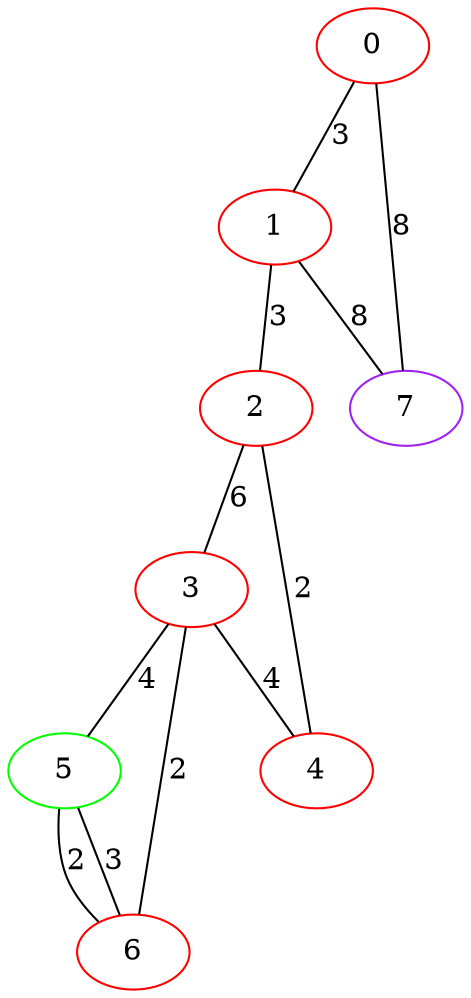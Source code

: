 graph "" {
0 [color=red, weight=1];
1 [color=red, weight=1];
2 [color=red, weight=1];
3 [color=red, weight=1];
4 [color=red, weight=1];
5 [color=green, weight=2];
6 [color=red, weight=1];
7 [color=purple, weight=4];
0 -- 1  [key=0, label=3];
0 -- 7  [key=0, label=8];
1 -- 2  [key=0, label=3];
1 -- 7  [key=0, label=8];
2 -- 3  [key=0, label=6];
2 -- 4  [key=0, label=2];
3 -- 4  [key=0, label=4];
3 -- 5  [key=0, label=4];
3 -- 6  [key=0, label=2];
5 -- 6  [key=0, label=3];
5 -- 6  [key=1, label=2];
}
